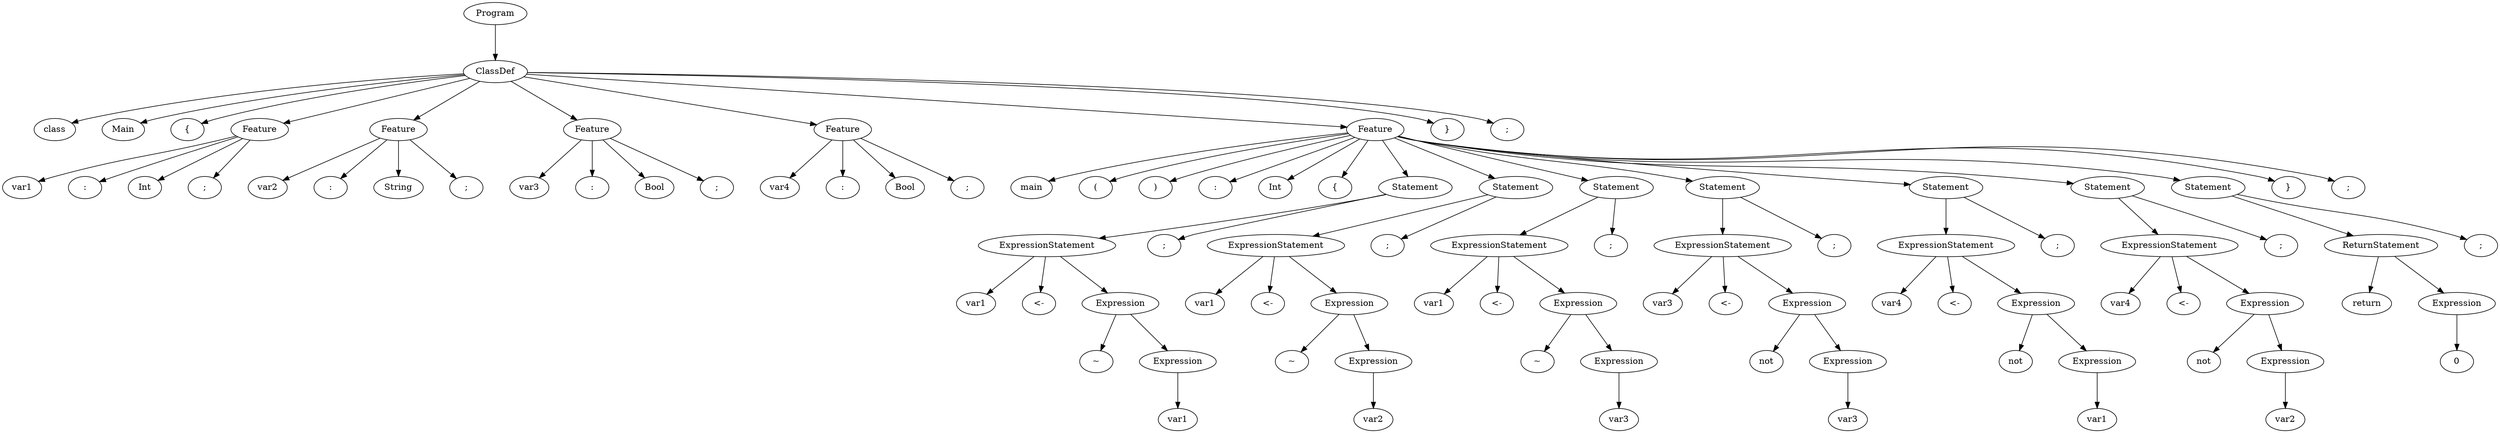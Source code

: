 digraph tree {
rankdir=TB;
nodesep=0.6;
ranksep=0.8;
    "Program_2150492503760" [label="Program"];
    "ClassDef_2150492503648" [label="ClassDef"];
    "class_2150606325376" [label="class"];
    "Main_2150606326720" [label="Main"];
    "{_2150606325888" [label="{"];
    "Feature_2150492503872" [label="Feature"];
    "var1_2150606325952" [label="var1"];
    ":_2150606326208" [label=":"];
    "Int_2150606326400" [label="Int"];
    ";_2150606326464" [label=";"];
    "Feature_2150606291680" [label="Feature"];
    "var2_2150606326144" [label="var2"];
    ":_2150606325440" [label=":"];
    "String_2150606325568" [label="String"];
    ";_2150606326784" [label=";"];
    "Feature_2150606291232" [label="Feature"];
    "var3_2150606326912" [label="var3"];
    ":_2150606325696" [label=":"];
    "Bool_2150606326976" [label="Bool"];
    ";_2150606327040" [label=";"];
    "Feature_2150606291008" [label="Feature"];
    "var4_2150606327232" [label="var4"];
    ":_2150606327104" [label=":"];
    "Bool_2150606327296" [label="Bool"];
    ";_2150606327360" [label=";"];
    "Feature_2150606291344" [label="Feature"];
    "main_2150606327488" [label="main"];
    "(_2150606327168" [label="("];
    ")_2150606327552" [label=")"];
    ":_2150606327616" [label=":"];
    "Int_2150606327680" [label="Int"];
    "{_2150606327808" [label="{"];
    "Statement_2150606291456" [label="Statement"];
    "ExpressionStatement_2150606291568" [label="ExpressionStatement"];
    "var1_2150606327744" [label="var1"];
    "<-_2150606327872" [label="<-"];
    "Expression_2150606291792" [label="Expression"];
    "~_2150606328064" [label="~"];
    "Expression_2150606291120" [label="Expression"];
    "var1_2150606328128" [label="var1"];
    ";_2150606328000" [label=";"];
    "Statement_2150606291904" [label="Statement"];
    "ExpressionStatement_2150606292016" [label="ExpressionStatement"];
    "var1_2150606328192" [label="var1"];
    "<-_2150606190464" [label="<-"];
    "Expression_2150606292128" [label="Expression"];
    "~_2150606190272" [label="~"];
    "Expression_2150606292240" [label="Expression"];
    "var2_2150606190528" [label="var2"];
    ";_2150606190208" [label=";"];
    "Statement_2150606292352" [label="Statement"];
    "ExpressionStatement_2150606292464" [label="ExpressionStatement"];
    "var1_2150606190592" [label="var1"];
    "<-_2150606190144" [label="<-"];
    "Expression_2150606292576" [label="Expression"];
    "~_2150606189824" [label="~"];
    "Expression_2150606292688" [label="Expression"];
    "var3_2150606189568" [label="var3"];
    ";_2150606189888" [label=";"];
    "Statement_2150606292800" [label="Statement"];
    "ExpressionStatement_2150606292912" [label="ExpressionStatement"];
    "var3_2150606189952" [label="var3"];
    "<-_2150606189248" [label="<-"];
    "Expression_2150606293024" [label="Expression"];
    "not_2150606188736" [label="not"];
    "Expression_2150606293248" [label="Expression"];
    "var3_2150606188800" [label="var3"];
    ";_2150606190912" [label=";"];
    "Statement_2150492502304" [label="Statement"];
    "ExpressionStatement_2150606293472" [label="ExpressionStatement"];
    "var4_2150606183424" [label="var4"];
    "<-_2150606189120" [label="<-"];
    "Expression_2150606293584" [label="Expression"];
    "not_2150606188672" [label="not"];
    "Expression_2150606293696" [label="Expression"];
    "var1_2150606188480" [label="var1"];
    ";_2150606189376" [label=";"];
    "Statement_2150606293808" [label="Statement"];
    "ExpressionStatement_2150606293920" [label="ExpressionStatement"];
    "var4_2150606188928" [label="var4"];
    "<-_2150606188416" [label="<-"];
    "Expression_2150606294032" [label="Expression"];
    "not_2150606188032" [label="not"];
    "Expression_2150606294144" [label="Expression"];
    "var2_2150606188160" [label="var2"];
    ";_2150606187968" [label=";"];
    "Statement_2150606294256" [label="Statement"];
    "ReturnStatement_2150606294368" [label="ReturnStatement"];
    "return_2150606188352" [label="return"];
    "Expression_2150606294480" [label="Expression"];
    "0_2150606187392" [label="0"];
    ";_2150606187904" [label=";"];
    "}_2150606187520" [label="}"];
    ";_2150606187456" [label=";"];
    "}_2150606187584" [label="}"];
    ";_2150606187712" [label=";"];
    "Program_2150492503760" -> "ClassDef_2150492503648";
    "ClassDef_2150492503648" -> "class_2150606325376";
    "ClassDef_2150492503648" -> "Main_2150606326720";
    "ClassDef_2150492503648" -> "{_2150606325888";
    "ClassDef_2150492503648" -> "Feature_2150492503872";
    "ClassDef_2150492503648" -> "Feature_2150606291680";
    "ClassDef_2150492503648" -> "Feature_2150606291232";
    "ClassDef_2150492503648" -> "Feature_2150606291008";
    "ClassDef_2150492503648" -> "Feature_2150606291344";
    "ClassDef_2150492503648" -> "}_2150606187584";
    "ClassDef_2150492503648" -> ";_2150606187712";
    "Feature_2150492503872" -> "var1_2150606325952";
    "Feature_2150492503872" -> ":_2150606326208";
    "Feature_2150492503872" -> "Int_2150606326400";
    "Feature_2150492503872" -> ";_2150606326464";
    "Feature_2150606291680" -> "var2_2150606326144";
    "Feature_2150606291680" -> ":_2150606325440";
    "Feature_2150606291680" -> "String_2150606325568";
    "Feature_2150606291680" -> ";_2150606326784";
    "Feature_2150606291232" -> "var3_2150606326912";
    "Feature_2150606291232" -> ":_2150606325696";
    "Feature_2150606291232" -> "Bool_2150606326976";
    "Feature_2150606291232" -> ";_2150606327040";
    "Feature_2150606291008" -> "var4_2150606327232";
    "Feature_2150606291008" -> ":_2150606327104";
    "Feature_2150606291008" -> "Bool_2150606327296";
    "Feature_2150606291008" -> ";_2150606327360";
    "Feature_2150606291344" -> "main_2150606327488";
    "Feature_2150606291344" -> "(_2150606327168";
    "Feature_2150606291344" -> ")_2150606327552";
    "Feature_2150606291344" -> ":_2150606327616";
    "Feature_2150606291344" -> "Int_2150606327680";
    "Feature_2150606291344" -> "{_2150606327808";
    "Feature_2150606291344" -> "Statement_2150606291456";
    "Feature_2150606291344" -> "Statement_2150606291904";
    "Feature_2150606291344" -> "Statement_2150606292352";
    "Feature_2150606291344" -> "Statement_2150606292800";
    "Feature_2150606291344" -> "Statement_2150492502304";
    "Feature_2150606291344" -> "Statement_2150606293808";
    "Feature_2150606291344" -> "Statement_2150606294256";
    "Feature_2150606291344" -> "}_2150606187520";
    "Feature_2150606291344" -> ";_2150606187456";
    "Statement_2150606291456" -> "ExpressionStatement_2150606291568";
    "Statement_2150606291456" -> ";_2150606328000";
    "ExpressionStatement_2150606291568" -> "var1_2150606327744";
    "ExpressionStatement_2150606291568" -> "<-_2150606327872";
    "ExpressionStatement_2150606291568" -> "Expression_2150606291792";
    "Expression_2150606291792" -> "~_2150606328064";
    "Expression_2150606291792" -> "Expression_2150606291120";
    "Expression_2150606291120" -> "var1_2150606328128";
    "Statement_2150606291904" -> "ExpressionStatement_2150606292016";
    "Statement_2150606291904" -> ";_2150606190208";
    "ExpressionStatement_2150606292016" -> "var1_2150606328192";
    "ExpressionStatement_2150606292016" -> "<-_2150606190464";
    "ExpressionStatement_2150606292016" -> "Expression_2150606292128";
    "Expression_2150606292128" -> "~_2150606190272";
    "Expression_2150606292128" -> "Expression_2150606292240";
    "Expression_2150606292240" -> "var2_2150606190528";
    "Statement_2150606292352" -> "ExpressionStatement_2150606292464";
    "Statement_2150606292352" -> ";_2150606189888";
    "ExpressionStatement_2150606292464" -> "var1_2150606190592";
    "ExpressionStatement_2150606292464" -> "<-_2150606190144";
    "ExpressionStatement_2150606292464" -> "Expression_2150606292576";
    "Expression_2150606292576" -> "~_2150606189824";
    "Expression_2150606292576" -> "Expression_2150606292688";
    "Expression_2150606292688" -> "var3_2150606189568";
    "Statement_2150606292800" -> "ExpressionStatement_2150606292912";
    "Statement_2150606292800" -> ";_2150606190912";
    "ExpressionStatement_2150606292912" -> "var3_2150606189952";
    "ExpressionStatement_2150606292912" -> "<-_2150606189248";
    "ExpressionStatement_2150606292912" -> "Expression_2150606293024";
    "Expression_2150606293024" -> "not_2150606188736";
    "Expression_2150606293024" -> "Expression_2150606293248";
    "Expression_2150606293248" -> "var3_2150606188800";
    "Statement_2150492502304" -> "ExpressionStatement_2150606293472";
    "Statement_2150492502304" -> ";_2150606189376";
    "ExpressionStatement_2150606293472" -> "var4_2150606183424";
    "ExpressionStatement_2150606293472" -> "<-_2150606189120";
    "ExpressionStatement_2150606293472" -> "Expression_2150606293584";
    "Expression_2150606293584" -> "not_2150606188672";
    "Expression_2150606293584" -> "Expression_2150606293696";
    "Expression_2150606293696" -> "var1_2150606188480";
    "Statement_2150606293808" -> "ExpressionStatement_2150606293920";
    "Statement_2150606293808" -> ";_2150606187968";
    "ExpressionStatement_2150606293920" -> "var4_2150606188928";
    "ExpressionStatement_2150606293920" -> "<-_2150606188416";
    "ExpressionStatement_2150606293920" -> "Expression_2150606294032";
    "Expression_2150606294032" -> "not_2150606188032";
    "Expression_2150606294032" -> "Expression_2150606294144";
    "Expression_2150606294144" -> "var2_2150606188160";
    "Statement_2150606294256" -> "ReturnStatement_2150606294368";
    "Statement_2150606294256" -> ";_2150606187904";
    "ReturnStatement_2150606294368" -> "return_2150606188352";
    "ReturnStatement_2150606294368" -> "Expression_2150606294480";
    "Expression_2150606294480" -> "0_2150606187392";
}
